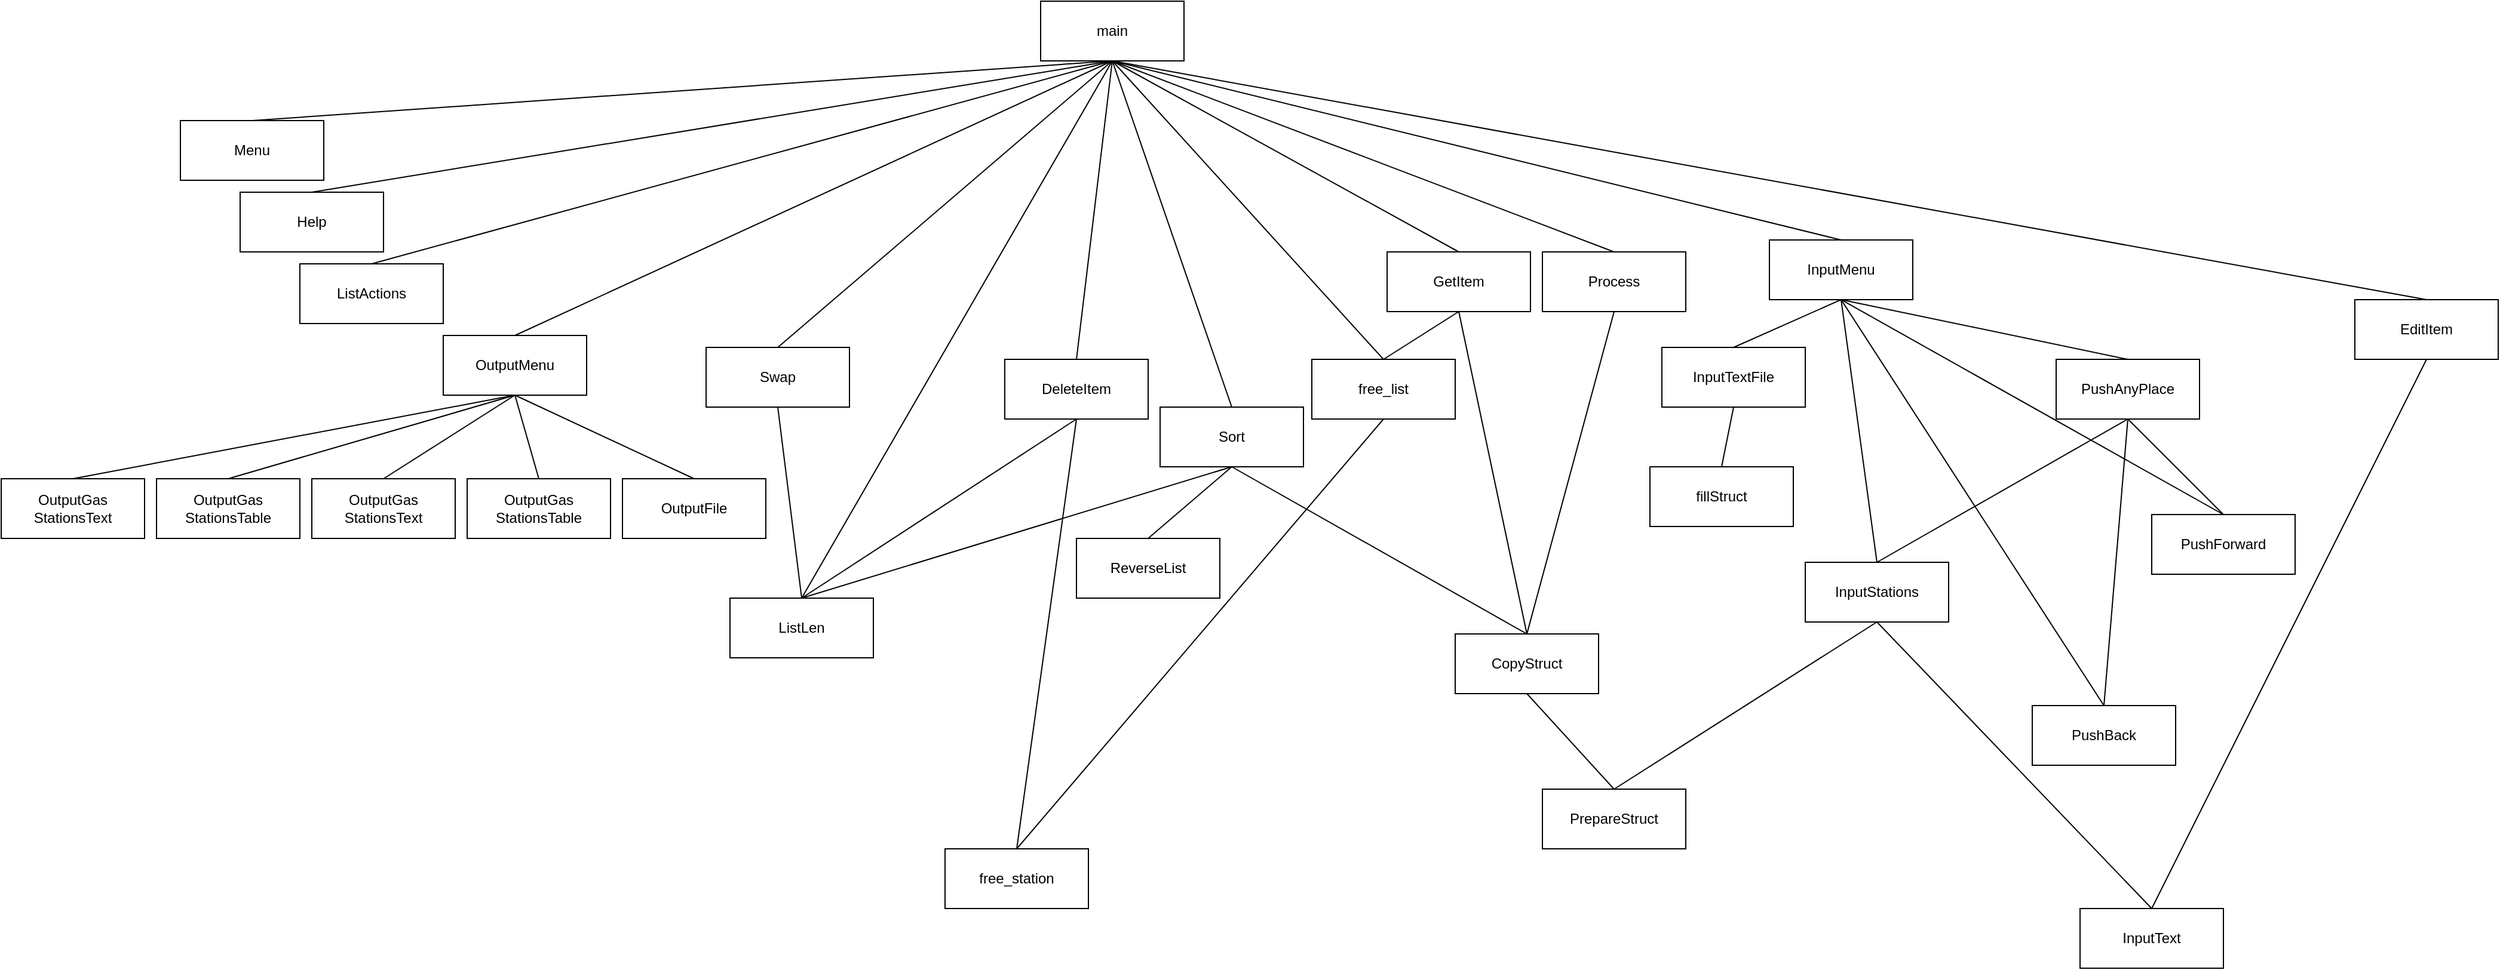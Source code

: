 <mxfile version="13.1.11" type="device"><diagram id="J-W4ic1k6ZEOEVB86hVh" name="Page-1"><mxGraphModel dx="3129" dy="794" grid="1" gridSize="10" guides="1" tooltips="1" connect="1" arrows="1" fold="1" page="1" pageScale="1" pageWidth="827" pageHeight="1169" math="0" shadow="0"><root><mxCell id="0"/><mxCell id="1" parent="0"/><mxCell id="JrGNNU66TZUifDxukPIg-1" value="main" style="rounded=0;whiteSpace=wrap;html=1;" parent="1" vertex="1"><mxGeometry x="360" width="120" height="50" as="geometry"/></mxCell><mxCell id="JrGNNU66TZUifDxukPIg-2" value="Menu" style="rounded=0;whiteSpace=wrap;html=1;" parent="1" vertex="1"><mxGeometry x="-360" y="100" width="120" height="50" as="geometry"/></mxCell><mxCell id="JrGNNU66TZUifDxukPIg-3" value="OutputMenu" style="rounded=0;whiteSpace=wrap;html=1;" parent="1" vertex="1"><mxGeometry x="-140" y="280" width="120" height="50" as="geometry"/></mxCell><mxCell id="JrGNNU66TZUifDxukPIg-4" value="InputMenu" style="rounded=0;whiteSpace=wrap;html=1;" parent="1" vertex="1"><mxGeometry x="970" y="200" width="120" height="50" as="geometry"/></mxCell><mxCell id="JrGNNU66TZUifDxukPIg-5" value="Help" style="rounded=0;whiteSpace=wrap;html=1;" parent="1" vertex="1"><mxGeometry x="-310" y="160" width="120" height="50" as="geometry"/></mxCell><mxCell id="JrGNNU66TZUifDxukPIg-6" value="ListActions" style="rounded=0;whiteSpace=wrap;html=1;" parent="1" vertex="1"><mxGeometry x="-260" y="220" width="120" height="50" as="geometry"/></mxCell><mxCell id="JrGNNU66TZUifDxukPIg-8" value="ListLen" style="rounded=0;whiteSpace=wrap;html=1;" parent="1" vertex="1"><mxGeometry x="100" y="500" width="120" height="50" as="geometry"/></mxCell><mxCell id="JrGNNU66TZUifDxukPIg-9" value="DeleteItem" style="rounded=0;whiteSpace=wrap;html=1;" parent="1" vertex="1"><mxGeometry x="330" y="300" width="120" height="50" as="geometry"/></mxCell><mxCell id="JrGNNU66TZUifDxukPIg-10" value="Sort" style="rounded=0;whiteSpace=wrap;html=1;" parent="1" vertex="1"><mxGeometry x="460" y="340" width="120" height="50" as="geometry"/></mxCell><mxCell id="JrGNNU66TZUifDxukPIg-11" value="Swap" style="rounded=0;whiteSpace=wrap;html=1;" parent="1" vertex="1"><mxGeometry x="80" y="290" width="120" height="50" as="geometry"/></mxCell><mxCell id="JrGNNU66TZUifDxukPIg-12" value="GetItem" style="rounded=0;whiteSpace=wrap;html=1;" parent="1" vertex="1"><mxGeometry x="650" y="210" width="120" height="50" as="geometry"/></mxCell><mxCell id="JrGNNU66TZUifDxukPIg-13" value="PushBack" style="rounded=0;whiteSpace=wrap;html=1;" parent="1" vertex="1"><mxGeometry x="1190" y="590" width="120" height="50" as="geometry"/></mxCell><mxCell id="JrGNNU66TZUifDxukPIg-14" value="PushForward" style="rounded=0;whiteSpace=wrap;html=1;" parent="1" vertex="1"><mxGeometry x="1290" y="430" width="120" height="50" as="geometry"/></mxCell><mxCell id="JrGNNU66TZUifDxukPIg-15" value="PushAnyPlace" style="rounded=0;whiteSpace=wrap;html=1;" parent="1" vertex="1"><mxGeometry x="1210" y="300" width="120" height="50" as="geometry"/></mxCell><mxCell id="JrGNNU66TZUifDxukPIg-16" value="InputStations" style="rounded=0;whiteSpace=wrap;html=1;" parent="1" vertex="1"><mxGeometry x="1000" y="470" width="120" height="50" as="geometry"/></mxCell><mxCell id="JrGNNU66TZUifDxukPIg-17" value="Process" style="rounded=0;whiteSpace=wrap;html=1;" parent="1" vertex="1"><mxGeometry x="780" y="210" width="120" height="50" as="geometry"/></mxCell><mxCell id="JrGNNU66TZUifDxukPIg-18" value="PrepareStruct" style="rounded=0;whiteSpace=wrap;html=1;" parent="1" vertex="1"><mxGeometry x="780" y="660" width="120" height="50" as="geometry"/></mxCell><mxCell id="JrGNNU66TZUifDxukPIg-19" value="CopyStruct" style="rounded=0;whiteSpace=wrap;html=1;" parent="1" vertex="1"><mxGeometry x="707" y="530" width="120" height="50" as="geometry"/></mxCell><mxCell id="JrGNNU66TZUifDxukPIg-20" value="OutputGas&lt;br&gt;StationsTable" style="rounded=0;whiteSpace=wrap;html=1;" parent="1" vertex="1"><mxGeometry x="-380" y="400" width="120" height="50" as="geometry"/></mxCell><mxCell id="JrGNNU66TZUifDxukPIg-22" value="OutputGas&lt;br&gt;StationsText" style="rounded=0;whiteSpace=wrap;html=1;" parent="1" vertex="1"><mxGeometry x="-510" y="400" width="120" height="50" as="geometry"/></mxCell><mxCell id="JrGNNU66TZUifDxukPIg-23" value="free_station" style="rounded=0;whiteSpace=wrap;html=1;" parent="1" vertex="1"><mxGeometry x="280" y="710" width="120" height="50" as="geometry"/></mxCell><mxCell id="JrGNNU66TZUifDxukPIg-24" value="free_list" style="rounded=0;whiteSpace=wrap;html=1;" parent="1" vertex="1"><mxGeometry x="587" y="300" width="120" height="50" as="geometry"/></mxCell><mxCell id="JrGNNU66TZUifDxukPIg-25" value="" style="endArrow=none;html=1;entryX=0.5;entryY=1;entryDx=0;entryDy=0;exitX=0.5;exitY=0;exitDx=0;exitDy=0;" parent="1" source="JrGNNU66TZUifDxukPIg-2" target="JrGNNU66TZUifDxukPIg-1" edge="1"><mxGeometry width="50" height="50" relative="1" as="geometry"><mxPoint x="160" y="80" as="sourcePoint"/><mxPoint x="210" y="30" as="targetPoint"/></mxGeometry></mxCell><mxCell id="JrGNNU66TZUifDxukPIg-26" value="" style="endArrow=none;html=1;entryX=0.5;entryY=1;entryDx=0;entryDy=0;exitX=0.5;exitY=0;exitDx=0;exitDy=0;" parent="1" source="JrGNNU66TZUifDxukPIg-3" target="JrGNNU66TZUifDxukPIg-1" edge="1"><mxGeometry width="50" height="50" relative="1" as="geometry"><mxPoint x="190" y="100" as="sourcePoint"/><mxPoint x="240" y="50" as="targetPoint"/></mxGeometry></mxCell><mxCell id="JrGNNU66TZUifDxukPIg-27" value="" style="endArrow=none;html=1;entryX=0.5;entryY=1;entryDx=0;entryDy=0;exitX=0.5;exitY=0;exitDx=0;exitDy=0;" parent="1" source="JrGNNU66TZUifDxukPIg-4" target="JrGNNU66TZUifDxukPIg-1" edge="1"><mxGeometry width="50" height="50" relative="1" as="geometry"><mxPoint x="170" y="90" as="sourcePoint"/><mxPoint x="220" y="40" as="targetPoint"/></mxGeometry></mxCell><mxCell id="JrGNNU66TZUifDxukPIg-28" value="" style="endArrow=none;html=1;exitX=0.5;exitY=0;exitDx=0;exitDy=0;" parent="1" source="JrGNNU66TZUifDxukPIg-5" edge="1"><mxGeometry width="50" height="50" relative="1" as="geometry"><mxPoint x="150" y="90" as="sourcePoint"/><mxPoint x="420" y="50" as="targetPoint"/></mxGeometry></mxCell><mxCell id="JrGNNU66TZUifDxukPIg-29" value="" style="endArrow=none;html=1;entryX=0.5;entryY=1;entryDx=0;entryDy=0;exitX=0.5;exitY=0;exitDx=0;exitDy=0;" parent="1" source="JrGNNU66TZUifDxukPIg-6" target="JrGNNU66TZUifDxukPIg-1" edge="1"><mxGeometry width="50" height="50" relative="1" as="geometry"><mxPoint x="210" y="100" as="sourcePoint"/><mxPoint x="260" y="50" as="targetPoint"/></mxGeometry></mxCell><mxCell id="JrGNNU66TZUifDxukPIg-30" value="" style="endArrow=none;html=1;exitX=0.5;exitY=0;exitDx=0;exitDy=0;" parent="1" source="JrGNNU66TZUifDxukPIg-8" edge="1"><mxGeometry width="50" height="50" relative="1" as="geometry"><mxPoint x="610" y="110" as="sourcePoint"/><mxPoint x="420" y="50" as="targetPoint"/></mxGeometry></mxCell><mxCell id="JrGNNU66TZUifDxukPIg-31" value="" style="endArrow=none;html=1;exitX=0.5;exitY=0;exitDx=0;exitDy=0;" parent="1" source="JrGNNU66TZUifDxukPIg-9" edge="1"><mxGeometry width="50" height="50" relative="1" as="geometry"><mxPoint x="580" y="110" as="sourcePoint"/><mxPoint x="420" y="50" as="targetPoint"/></mxGeometry></mxCell><mxCell id="JrGNNU66TZUifDxukPIg-32" value="" style="endArrow=none;html=1;exitX=0.5;exitY=0;exitDx=0;exitDy=0;" parent="1" source="JrGNNU66TZUifDxukPIg-10" edge="1"><mxGeometry width="50" height="50" relative="1" as="geometry"><mxPoint x="560" y="130" as="sourcePoint"/><mxPoint x="420" y="50" as="targetPoint"/></mxGeometry></mxCell><mxCell id="JrGNNU66TZUifDxukPIg-33" value="" style="endArrow=none;html=1;entryX=0.5;entryY=1;entryDx=0;entryDy=0;exitX=0.5;exitY=0;exitDx=0;exitDy=0;" parent="1" source="JrGNNU66TZUifDxukPIg-11" target="JrGNNU66TZUifDxukPIg-1" edge="1"><mxGeometry width="50" height="50" relative="1" as="geometry"><mxPoint x="630" y="100" as="sourcePoint"/><mxPoint x="680" y="50" as="targetPoint"/></mxGeometry></mxCell><mxCell id="JrGNNU66TZUifDxukPIg-34" value="" style="endArrow=none;html=1;exitX=0.5;exitY=0;exitDx=0;exitDy=0;" parent="1" source="JrGNNU66TZUifDxukPIg-12" edge="1"><mxGeometry width="50" height="50" relative="1" as="geometry"><mxPoint x="600" y="130" as="sourcePoint"/><mxPoint x="420" y="50" as="targetPoint"/></mxGeometry></mxCell><mxCell id="JrGNNU66TZUifDxukPIg-35" value="" style="endArrow=none;html=1;entryX=0.5;entryY=0;entryDx=0;entryDy=0;" parent="1" target="JrGNNU66TZUifDxukPIg-24" edge="1"><mxGeometry width="50" height="50" relative="1" as="geometry"><mxPoint x="420" y="50" as="sourcePoint"/><mxPoint x="730" y="40" as="targetPoint"/></mxGeometry></mxCell><mxCell id="JrGNNU66TZUifDxukPIg-36" value="" style="endArrow=none;html=1;entryX=0.5;entryY=1;entryDx=0;entryDy=0;exitX=0.5;exitY=0;exitDx=0;exitDy=0;" parent="1" source="JrGNNU66TZUifDxukPIg-17" target="JrGNNU66TZUifDxukPIg-1" edge="1"><mxGeometry width="50" height="50" relative="1" as="geometry"><mxPoint x="670" y="140" as="sourcePoint"/><mxPoint x="720" y="90" as="targetPoint"/></mxGeometry></mxCell><mxCell id="JrGNNU66TZUifDxukPIg-37" value="" style="endArrow=none;html=1;entryX=0.5;entryY=1;entryDx=0;entryDy=0;exitX=0.5;exitY=0;exitDx=0;exitDy=0;" parent="1" source="JrGNNU66TZUifDxukPIg-20" target="JrGNNU66TZUifDxukPIg-3" edge="1"><mxGeometry width="50" height="50" relative="1" as="geometry"><mxPoint x="710" y="100" as="sourcePoint"/><mxPoint x="710" y="330" as="targetPoint"/></mxGeometry></mxCell><mxCell id="JrGNNU66TZUifDxukPIg-38" value="" style="endArrow=none;html=1;exitX=0.5;exitY=1;exitDx=0;exitDy=0;entryX=0.5;entryY=0;entryDx=0;entryDy=0;" parent="1" source="JrGNNU66TZUifDxukPIg-3" target="JrGNNU66TZUifDxukPIg-22" edge="1"><mxGeometry width="50" height="50" relative="1" as="geometry"><mxPoint x="650" y="410" as="sourcePoint"/><mxPoint x="700" y="360" as="targetPoint"/></mxGeometry></mxCell><mxCell id="JrGNNU66TZUifDxukPIg-39" value="" style="endArrow=none;html=1;entryX=0.5;entryY=1;entryDx=0;entryDy=0;exitX=0.5;exitY=0;exitDx=0;exitDy=0;" parent="1" source="JrGNNU66TZUifDxukPIg-13" target="JrGNNU66TZUifDxukPIg-4" edge="1"><mxGeometry width="50" height="50" relative="1" as="geometry"><mxPoint x="760" y="360" as="sourcePoint"/><mxPoint x="840" y="390" as="targetPoint"/></mxGeometry></mxCell><mxCell id="JrGNNU66TZUifDxukPIg-40" value="" style="endArrow=none;html=1;entryX=0.5;entryY=1;entryDx=0;entryDy=0;exitX=0.5;exitY=0;exitDx=0;exitDy=0;" parent="1" source="JrGNNU66TZUifDxukPIg-14" target="JrGNNU66TZUifDxukPIg-4" edge="1"><mxGeometry width="50" height="50" relative="1" as="geometry"><mxPoint x="100" y="550" as="sourcePoint"/><mxPoint x="150" y="500" as="targetPoint"/></mxGeometry></mxCell><mxCell id="JrGNNU66TZUifDxukPIg-41" value="" style="endArrow=none;html=1;entryX=0.5;entryY=1;entryDx=0;entryDy=0;exitX=0.5;exitY=0;exitDx=0;exitDy=0;" parent="1" source="JrGNNU66TZUifDxukPIg-15" target="JrGNNU66TZUifDxukPIg-4" edge="1"><mxGeometry width="50" height="50" relative="1" as="geometry"><mxPoint x="160" y="550" as="sourcePoint"/><mxPoint x="210" y="500" as="targetPoint"/></mxGeometry></mxCell><mxCell id="JrGNNU66TZUifDxukPIg-42" value="" style="endArrow=none;html=1;entryX=0.5;entryY=1;entryDx=0;entryDy=0;exitX=0.5;exitY=0;exitDx=0;exitDy=0;" parent="1" source="JrGNNU66TZUifDxukPIg-16" target="JrGNNU66TZUifDxukPIg-4" edge="1"><mxGeometry width="50" height="50" relative="1" as="geometry"><mxPoint x="100" y="550" as="sourcePoint"/><mxPoint x="150" y="500" as="targetPoint"/></mxGeometry></mxCell><mxCell id="JrGNNU66TZUifDxukPIg-44" value="" style="endArrow=none;html=1;entryX=0.5;entryY=1;entryDx=0;entryDy=0;exitX=0.5;exitY=0;exitDx=0;exitDy=0;" parent="1" source="JrGNNU66TZUifDxukPIg-8" target="JrGNNU66TZUifDxukPIg-9" edge="1"><mxGeometry width="50" height="50" relative="1" as="geometry"><mxPoint x="30" y="-50" as="sourcePoint"/><mxPoint x="80" y="-100" as="targetPoint"/></mxGeometry></mxCell><mxCell id="JrGNNU66TZUifDxukPIg-45" value="" style="endArrow=none;html=1;entryX=0.5;entryY=1;entryDx=0;entryDy=0;exitX=0.5;exitY=0;exitDx=0;exitDy=0;" parent="1" source="JrGNNU66TZUifDxukPIg-23" target="JrGNNU66TZUifDxukPIg-9" edge="1"><mxGeometry width="50" height="50" relative="1" as="geometry"><mxPoint x="450" y="-140" as="sourcePoint"/><mxPoint x="500" y="-190" as="targetPoint"/></mxGeometry></mxCell><mxCell id="JrGNNU66TZUifDxukPIg-46" value="" style="endArrow=none;html=1;entryX=0.5;entryY=1;entryDx=0;entryDy=0;exitX=0.5;exitY=0;exitDx=0;exitDy=0;" parent="1" source="JrGNNU66TZUifDxukPIg-8" target="JrGNNU66TZUifDxukPIg-10" edge="1"><mxGeometry width="50" height="50" relative="1" as="geometry"><mxPoint x="150" y="-60" as="sourcePoint"/><mxPoint x="200" y="-110" as="targetPoint"/></mxGeometry></mxCell><mxCell id="JrGNNU66TZUifDxukPIg-48" value="" style="endArrow=none;html=1;entryX=0.5;entryY=1;entryDx=0;entryDy=0;exitX=0.5;exitY=0;exitDx=0;exitDy=0;" parent="1" source="JrGNNU66TZUifDxukPIg-19" target="JrGNNU66TZUifDxukPIg-10" edge="1"><mxGeometry width="50" height="50" relative="1" as="geometry"><mxPoint x="520" y="-130" as="sourcePoint"/><mxPoint x="570" y="-180" as="targetPoint"/></mxGeometry></mxCell><mxCell id="JrGNNU66TZUifDxukPIg-50" value="" style="endArrow=none;html=1;entryX=0.5;entryY=1;entryDx=0;entryDy=0;exitX=0.5;exitY=0;exitDx=0;exitDy=0;" parent="1" source="JrGNNU66TZUifDxukPIg-19" target="JrGNNU66TZUifDxukPIg-12" edge="1"><mxGeometry width="50" height="50" relative="1" as="geometry"><mxPoint x="1160" y="-160" as="sourcePoint"/><mxPoint x="1210" y="-210" as="targetPoint"/></mxGeometry></mxCell><mxCell id="JrGNNU66TZUifDxukPIg-51" value="" style="endArrow=none;html=1;entryX=0.5;entryY=1;entryDx=0;entryDy=0;exitX=0.5;exitY=0;exitDx=0;exitDy=0;" parent="1" source="JrGNNU66TZUifDxukPIg-24" target="JrGNNU66TZUifDxukPIg-12" edge="1"><mxGeometry width="50" height="50" relative="1" as="geometry"><mxPoint x="560" y="-110" as="sourcePoint"/><mxPoint x="610" y="-160" as="targetPoint"/></mxGeometry></mxCell><mxCell id="JrGNNU66TZUifDxukPIg-53" value="" style="endArrow=none;html=1;entryX=0.5;entryY=1;entryDx=0;entryDy=0;exitX=0.5;exitY=0;exitDx=0;exitDy=0;" parent="1" source="JrGNNU66TZUifDxukPIg-19" target="JrGNNU66TZUifDxukPIg-17" edge="1"><mxGeometry width="50" height="50" relative="1" as="geometry"><mxPoint x="1330" y="440" as="sourcePoint"/><mxPoint x="1380" y="390" as="targetPoint"/></mxGeometry></mxCell><mxCell id="JrGNNU66TZUifDxukPIg-54" value="" style="endArrow=none;html=1;entryX=0.5;entryY=1;entryDx=0;entryDy=0;exitX=0.5;exitY=0;exitDx=0;exitDy=0;" parent="1" source="JrGNNU66TZUifDxukPIg-14" target="JrGNNU66TZUifDxukPIg-15" edge="1"><mxGeometry width="50" height="50" relative="1" as="geometry"><mxPoint x="70" y="730" as="sourcePoint"/><mxPoint x="120" y="680" as="targetPoint"/></mxGeometry></mxCell><mxCell id="JrGNNU66TZUifDxukPIg-55" value="" style="endArrow=none;html=1;entryX=0.5;entryY=1;entryDx=0;entryDy=0;exitX=0.5;exitY=0;exitDx=0;exitDy=0;" parent="1" source="JrGNNU66TZUifDxukPIg-13" target="JrGNNU66TZUifDxukPIg-15" edge="1"><mxGeometry width="50" height="50" relative="1" as="geometry"><mxPoint x="30" y="680" as="sourcePoint"/><mxPoint x="80" y="630" as="targetPoint"/></mxGeometry></mxCell><mxCell id="JrGNNU66TZUifDxukPIg-56" value="" style="endArrow=none;html=1;entryX=0.5;entryY=1;entryDx=0;entryDy=0;exitX=0.5;exitY=0;exitDx=0;exitDy=0;" parent="1" source="JrGNNU66TZUifDxukPIg-16" target="JrGNNU66TZUifDxukPIg-15" edge="1"><mxGeometry width="50" height="50" relative="1" as="geometry"><mxPoint x="-20" y="640" as="sourcePoint"/><mxPoint x="30" y="590" as="targetPoint"/></mxGeometry></mxCell><mxCell id="JrGNNU66TZUifDxukPIg-57" value="" style="endArrow=none;html=1;entryX=0.5;entryY=1;entryDx=0;entryDy=0;exitX=0.5;exitY=0;exitDx=0;exitDy=0;" parent="1" source="JrGNNU66TZUifDxukPIg-8" target="JrGNNU66TZUifDxukPIg-11" edge="1"><mxGeometry width="50" height="50" relative="1" as="geometry"><mxPoint x="530" y="180" as="sourcePoint"/><mxPoint x="580" y="130" as="targetPoint"/></mxGeometry></mxCell><mxCell id="JrGNNU66TZUifDxukPIg-58" value="InputText" style="rounded=0;whiteSpace=wrap;html=1;" parent="1" vertex="1"><mxGeometry x="1230" y="760" width="120" height="50" as="geometry"/></mxCell><mxCell id="JrGNNU66TZUifDxukPIg-59" value="" style="endArrow=none;html=1;exitX=0.5;exitY=1;exitDx=0;exitDy=0;entryX=0.5;entryY=0;entryDx=0;entryDy=0;" parent="1" source="JrGNNU66TZUifDxukPIg-16" target="JrGNNU66TZUifDxukPIg-58" edge="1"><mxGeometry width="50" height="50" relative="1" as="geometry"><mxPoint x="670" y="630" as="sourcePoint"/><mxPoint x="720" y="580" as="targetPoint"/></mxGeometry></mxCell><mxCell id="JrGNNU66TZUifDxukPIg-60" value="" style="endArrow=none;html=1;exitX=0.5;exitY=1;exitDx=0;exitDy=0;entryX=0.5;entryY=0;entryDx=0;entryDy=0;" parent="1" source="JrGNNU66TZUifDxukPIg-16" target="JrGNNU66TZUifDxukPIg-18" edge="1"><mxGeometry width="50" height="50" relative="1" as="geometry"><mxPoint x="550" y="510" as="sourcePoint"/><mxPoint x="600" y="460" as="targetPoint"/></mxGeometry></mxCell><mxCell id="JrGNNU66TZUifDxukPIg-61" value="" style="endArrow=none;html=1;entryX=0.5;entryY=1;entryDx=0;entryDy=0;exitX=0.5;exitY=0;exitDx=0;exitDy=0;" parent="1" source="JrGNNU66TZUifDxukPIg-23" target="JrGNNU66TZUifDxukPIg-24" edge="1"><mxGeometry width="50" height="50" relative="1" as="geometry"><mxPoint x="660" y="510" as="sourcePoint"/><mxPoint x="710" y="460" as="targetPoint"/></mxGeometry></mxCell><mxCell id="JrGNNU66TZUifDxukPIg-62" value="" style="endArrow=none;html=1;entryX=0.5;entryY=1;entryDx=0;entryDy=0;exitX=0.5;exitY=0;exitDx=0;exitDy=0;" parent="1" source="JrGNNU66TZUifDxukPIg-18" target="JrGNNU66TZUifDxukPIg-19" edge="1"><mxGeometry width="50" height="50" relative="1" as="geometry"><mxPoint x="790" y="490" as="sourcePoint"/><mxPoint x="840" y="440" as="targetPoint"/></mxGeometry></mxCell><mxCell id="B4zad0N1u847p8o3t2Bp-2" value="ReverseList" style="rounded=0;whiteSpace=wrap;html=1;" parent="1" vertex="1"><mxGeometry x="390" y="450" width="120" height="50" as="geometry"/></mxCell><mxCell id="B4zad0N1u847p8o3t2Bp-3" value="" style="endArrow=none;html=1;exitX=0.5;exitY=0;exitDx=0;exitDy=0;" parent="1" source="B4zad0N1u847p8o3t2Bp-2" edge="1"><mxGeometry width="50" height="50" relative="1" as="geometry"><mxPoint x="380" y="560" as="sourcePoint"/><mxPoint x="520" y="390" as="targetPoint"/></mxGeometry></mxCell><mxCell id="B4zad0N1u847p8o3t2Bp-4" value="EditItem" style="rounded=0;whiteSpace=wrap;html=1;" parent="1" vertex="1"><mxGeometry x="1460" y="250" width="120" height="50" as="geometry"/></mxCell><mxCell id="B4zad0N1u847p8o3t2Bp-5" value="" style="endArrow=none;html=1;entryX=0.5;entryY=0;entryDx=0;entryDy=0;" parent="1" target="B4zad0N1u847p8o3t2Bp-4" edge="1"><mxGeometry width="50" height="50" relative="1" as="geometry"><mxPoint x="420" y="50" as="sourcePoint"/><mxPoint x="850" y="20" as="targetPoint"/></mxGeometry></mxCell><mxCell id="B4zad0N1u847p8o3t2Bp-6" value="" style="endArrow=none;html=1;entryX=0.5;entryY=1;entryDx=0;entryDy=0;exitX=0.5;exitY=0;exitDx=0;exitDy=0;" parent="1" source="JrGNNU66TZUifDxukPIg-58" target="B4zad0N1u847p8o3t2Bp-4" edge="1"><mxGeometry width="50" height="50" relative="1" as="geometry"><mxPoint x="1470" y="470" as="sourcePoint"/><mxPoint x="1520" y="420" as="targetPoint"/></mxGeometry></mxCell><mxCell id="B4zad0N1u847p8o3t2Bp-7" value="InputTextFile" style="rounded=0;whiteSpace=wrap;html=1;" parent="1" vertex="1"><mxGeometry x="880" y="290" width="120" height="50" as="geometry"/></mxCell><mxCell id="B4zad0N1u847p8o3t2Bp-8" value="fillStruct" style="rounded=0;whiteSpace=wrap;html=1;" parent="1" vertex="1"><mxGeometry x="870" y="390" width="120" height="50" as="geometry"/></mxCell><mxCell id="B4zad0N1u847p8o3t2Bp-9" value="" style="endArrow=none;html=1;exitX=0.5;exitY=0;exitDx=0;exitDy=0;" parent="1" source="B4zad0N1u847p8o3t2Bp-7" edge="1"><mxGeometry width="50" height="50" relative="1" as="geometry"><mxPoint x="1090" y="160" as="sourcePoint"/><mxPoint x="1030" y="250" as="targetPoint"/></mxGeometry></mxCell><mxCell id="B4zad0N1u847p8o3t2Bp-10" value="" style="endArrow=none;html=1;exitX=0.5;exitY=0;exitDx=0;exitDy=0;entryX=0.5;entryY=0;entryDx=0;entryDy=0;" parent="1" target="B4zad0N1u847p8o3t2Bp-8" edge="1"><mxGeometry width="50" height="50" relative="1" as="geometry"><mxPoint x="940" y="340" as="sourcePoint"/><mxPoint x="1030" y="300" as="targetPoint"/></mxGeometry></mxCell><mxCell id="B4zad0N1u847p8o3t2Bp-11" value="OutputGas&lt;br&gt;StationsTable" style="rounded=0;whiteSpace=wrap;html=1;" parent="1" vertex="1"><mxGeometry x="-120" y="400" width="120" height="50" as="geometry"/></mxCell><mxCell id="B4zad0N1u847p8o3t2Bp-12" value="OutputGas&lt;br&gt;StationsText" style="rounded=0;whiteSpace=wrap;html=1;" parent="1" vertex="1"><mxGeometry x="-250" y="400" width="120" height="50" as="geometry"/></mxCell><mxCell id="B4zad0N1u847p8o3t2Bp-13" value="OutputFile" style="rounded=0;whiteSpace=wrap;html=1;" parent="1" vertex="1"><mxGeometry x="10" y="400" width="120" height="50" as="geometry"/></mxCell><mxCell id="B4zad0N1u847p8o3t2Bp-14" value="" style="endArrow=none;html=1;entryX=0.5;entryY=1;entryDx=0;entryDy=0;exitX=0.5;exitY=0;exitDx=0;exitDy=0;" parent="1" source="B4zad0N1u847p8o3t2Bp-12" target="JrGNNU66TZUifDxukPIg-3" edge="1"><mxGeometry width="50" height="50" relative="1" as="geometry"><mxPoint x="-30" y="550" as="sourcePoint"/><mxPoint x="20" y="500" as="targetPoint"/></mxGeometry></mxCell><mxCell id="B4zad0N1u847p8o3t2Bp-15" value="" style="endArrow=none;html=1;exitX=0.5;exitY=0;exitDx=0;exitDy=0;" parent="1" source="B4zad0N1u847p8o3t2Bp-11" edge="1"><mxGeometry width="50" height="50" relative="1" as="geometry"><mxPoint x="-180" y="410" as="sourcePoint"/><mxPoint x="-80" y="330" as="targetPoint"/></mxGeometry></mxCell><mxCell id="B4zad0N1u847p8o3t2Bp-16" value="" style="endArrow=none;html=1;entryX=0.5;entryY=1;entryDx=0;entryDy=0;exitX=0.5;exitY=0;exitDx=0;exitDy=0;" parent="1" source="B4zad0N1u847p8o3t2Bp-13" target="JrGNNU66TZUifDxukPIg-3" edge="1"><mxGeometry width="50" height="50" relative="1" as="geometry"><mxPoint x="-170" y="420" as="sourcePoint"/><mxPoint x="-60" y="350.0" as="targetPoint"/></mxGeometry></mxCell></root></mxGraphModel></diagram></mxfile>